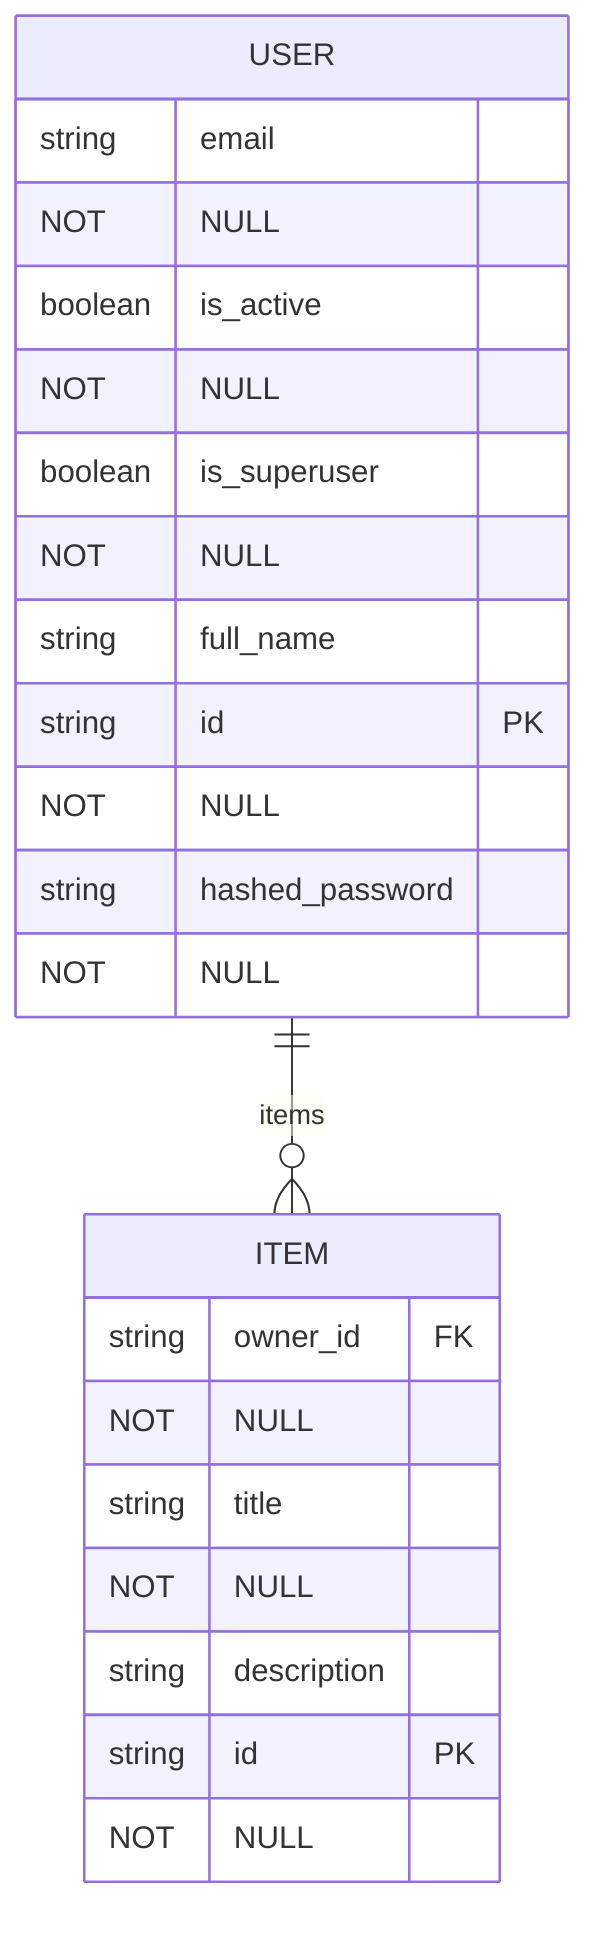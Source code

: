 %% Database ERD Diagram
%% Generated: 2025-10-06T19:59:25.232992
%% Version: Unknown
%% Entities: 2
%% Relationships: 1
%% Status: invalid

%% This diagram is automatically generated from SQLModel definitions

erDiagram

USER {
    string email NOT NULL
    boolean is_active NOT NULL
    boolean is_superuser NOT NULL
    string full_name
    string id PK NOT NULL
    string hashed_password NOT NULL
}

ITEM {
    string owner_id FK NOT NULL
    string title NOT NULL
    string description
    string id PK NOT NULL
}

USER ||--o{ ITEM : items